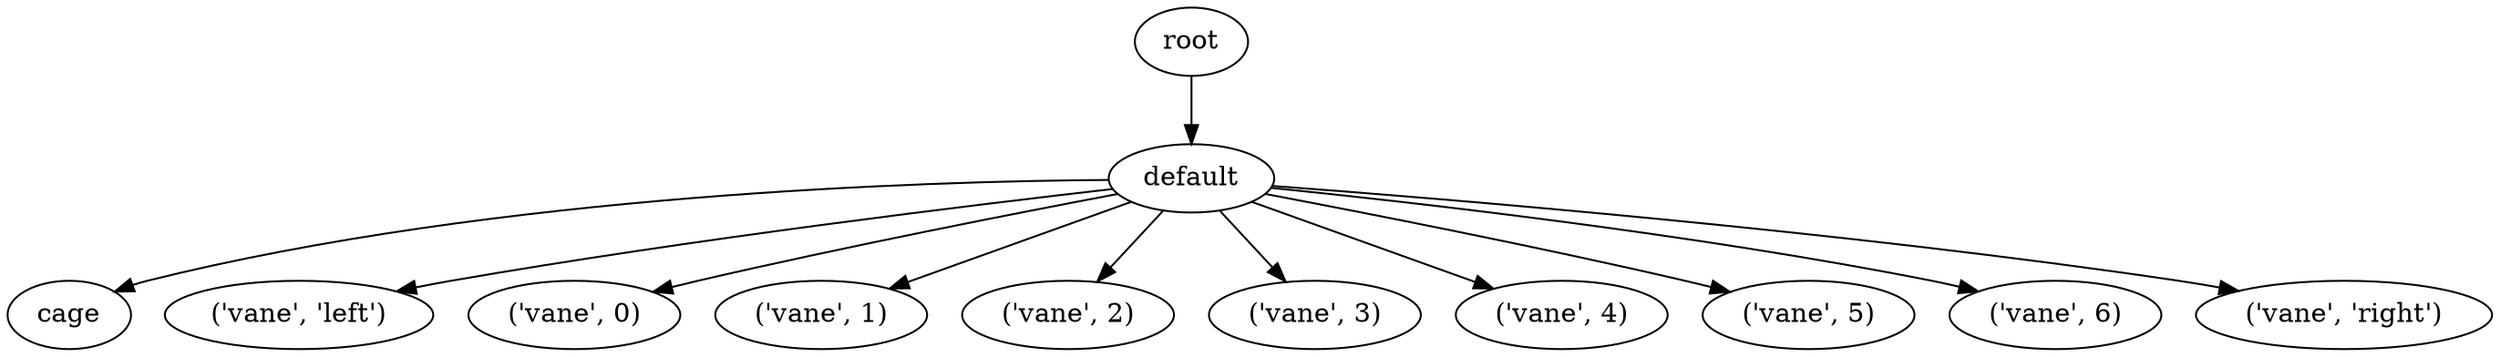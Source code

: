 digraph default {
    root_13 [label="root"];
    default_14 [label="default"];
    cage_15 [label="cage"];
    vane_16 [label="\('vane',\ 'left'\)"];
    vane_17 [label="\('vane',\ 0\)"];
    vane_18 [label="\('vane',\ 1\)"];
    vane_19 [label="\('vane',\ 2\)"];
    vane_20 [label="\('vane',\ 3\)"];
    vane_21 [label="\('vane',\ 4\)"];
    vane_22 [label="\('vane',\ 5\)"];
    vane_23 [label="\('vane',\ 6\)"];
    vane_24 [label="\('vane',\ 'right'\)"];
    root_13 -> default_14;
    default_14 -> cage_15;
    default_14 -> vane_16;
    default_14 -> vane_17;
    default_14 -> vane_18;
    default_14 -> vane_19;
    default_14 -> vane_20;
    default_14 -> vane_21;
    default_14 -> vane_22;
    default_14 -> vane_23;
    default_14 -> vane_24;
}
